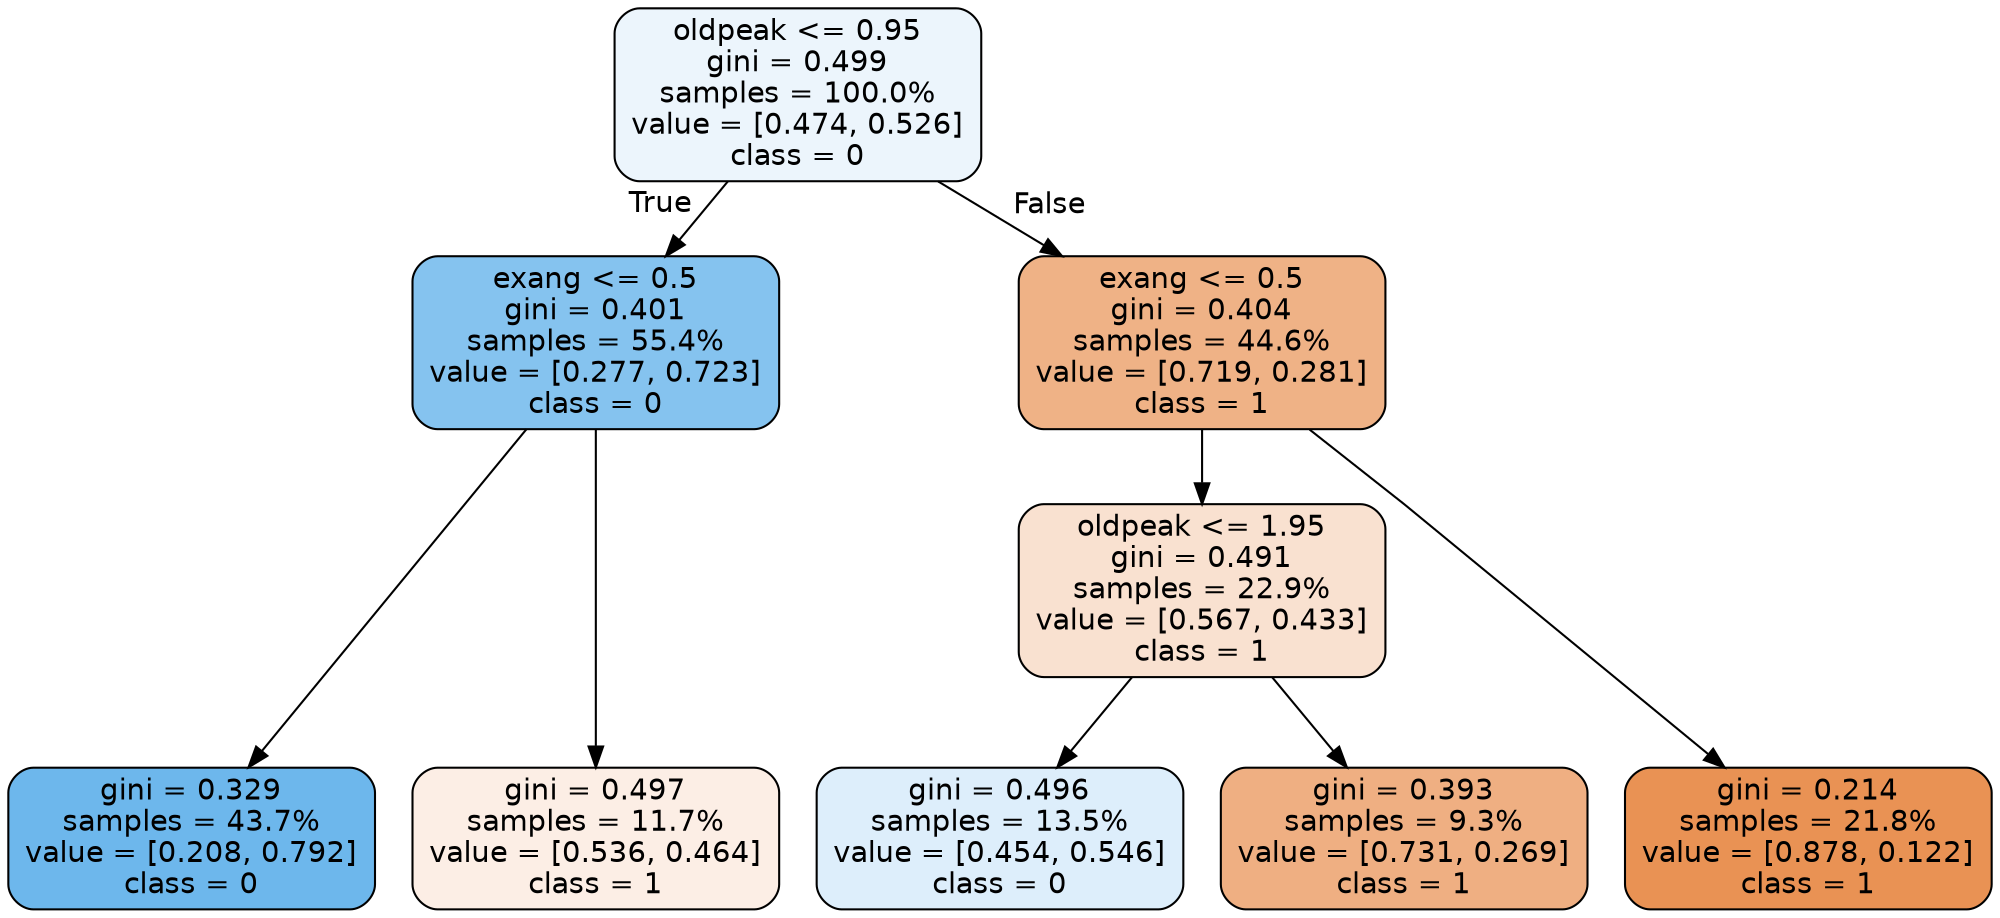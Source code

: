 digraph Tree {
node [shape=box, style="filled, rounded", color="black", fontname="helvetica"] ;
graph [ranksep=equally, splines=polyline] ;
edge [fontname="helvetica"] ;
0 [label="oldpeak <= 0.95\ngini = 0.499\nsamples = 100.0%\nvalue = [0.474, 0.526]\nclass = 0", fillcolor="#ecf5fc"] ;
1 [label="exang <= 0.5\ngini = 0.401\nsamples = 55.4%\nvalue = [0.277, 0.723]\nclass = 0", fillcolor="#85c3ef"] ;
0 -> 1 [labeldistance=2.5, labelangle=45, headlabel="True"] ;
5 [label="gini = 0.329\nsamples = 43.7%\nvalue = [0.208, 0.792]\nclass = 0", fillcolor="#6db7ec"] ;
1 -> 5 ;
6 [label="gini = 0.497\nsamples = 11.7%\nvalue = [0.536, 0.464]\nclass = 1", fillcolor="#fceee5"] ;
1 -> 6 ;
2 [label="exang <= 0.5\ngini = 0.404\nsamples = 44.6%\nvalue = [0.719, 0.281]\nclass = 1", fillcolor="#efb286"] ;
0 -> 2 [labeldistance=2.5, labelangle=-45, headlabel="False"] ;
3 [label="oldpeak <= 1.95\ngini = 0.491\nsamples = 22.9%\nvalue = [0.567, 0.433]\nclass = 1", fillcolor="#f9e1d0"] ;
2 -> 3 ;
7 [label="gini = 0.496\nsamples = 13.5%\nvalue = [0.454, 0.546]\nclass = 0", fillcolor="#ddeefb"] ;
3 -> 7 ;
8 [label="gini = 0.393\nsamples = 9.3%\nvalue = [0.731, 0.269]\nclass = 1", fillcolor="#efaf82"] ;
3 -> 8 ;
4 [label="gini = 0.214\nsamples = 21.8%\nvalue = [0.878, 0.122]\nclass = 1", fillcolor="#e99254"] ;
2 -> 4 ;
{rank=same ; 0} ;
{rank=same ; 1; 2} ;
{rank=same ; 3} ;
{rank=same ; 5; 6; 7; 8; 4} ;
}